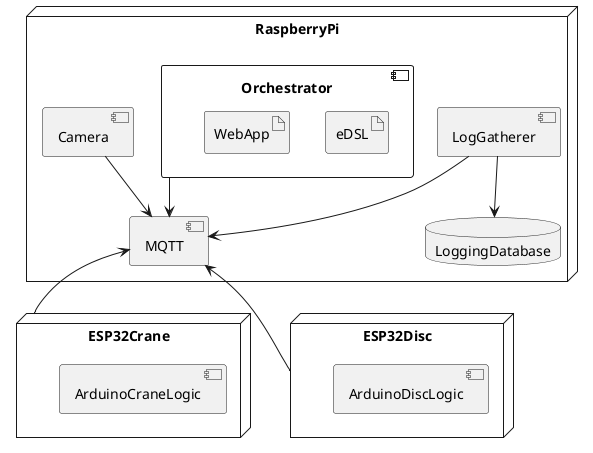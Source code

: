 @startuml
node RaspberryPi {
    database LoggingDatabase
    component LogGatherer
    component Orchestrator {
        artifact eDSL
        artifact WebApp
    }
    component Camera
    component MQTT
}
node ESP32Crane {
    component ArduinoCraneLogic
}
node ESP32Disc {
    component ArduinoDiscLogic
}
Orchestrator --> MQTT
Camera --> MQTT
ESP32Crane -up-> MQTT
ESP32Disc -up-> MQTT

LogGatherer --> MQTT
LogGatherer --> LoggingDatabase




@enduml